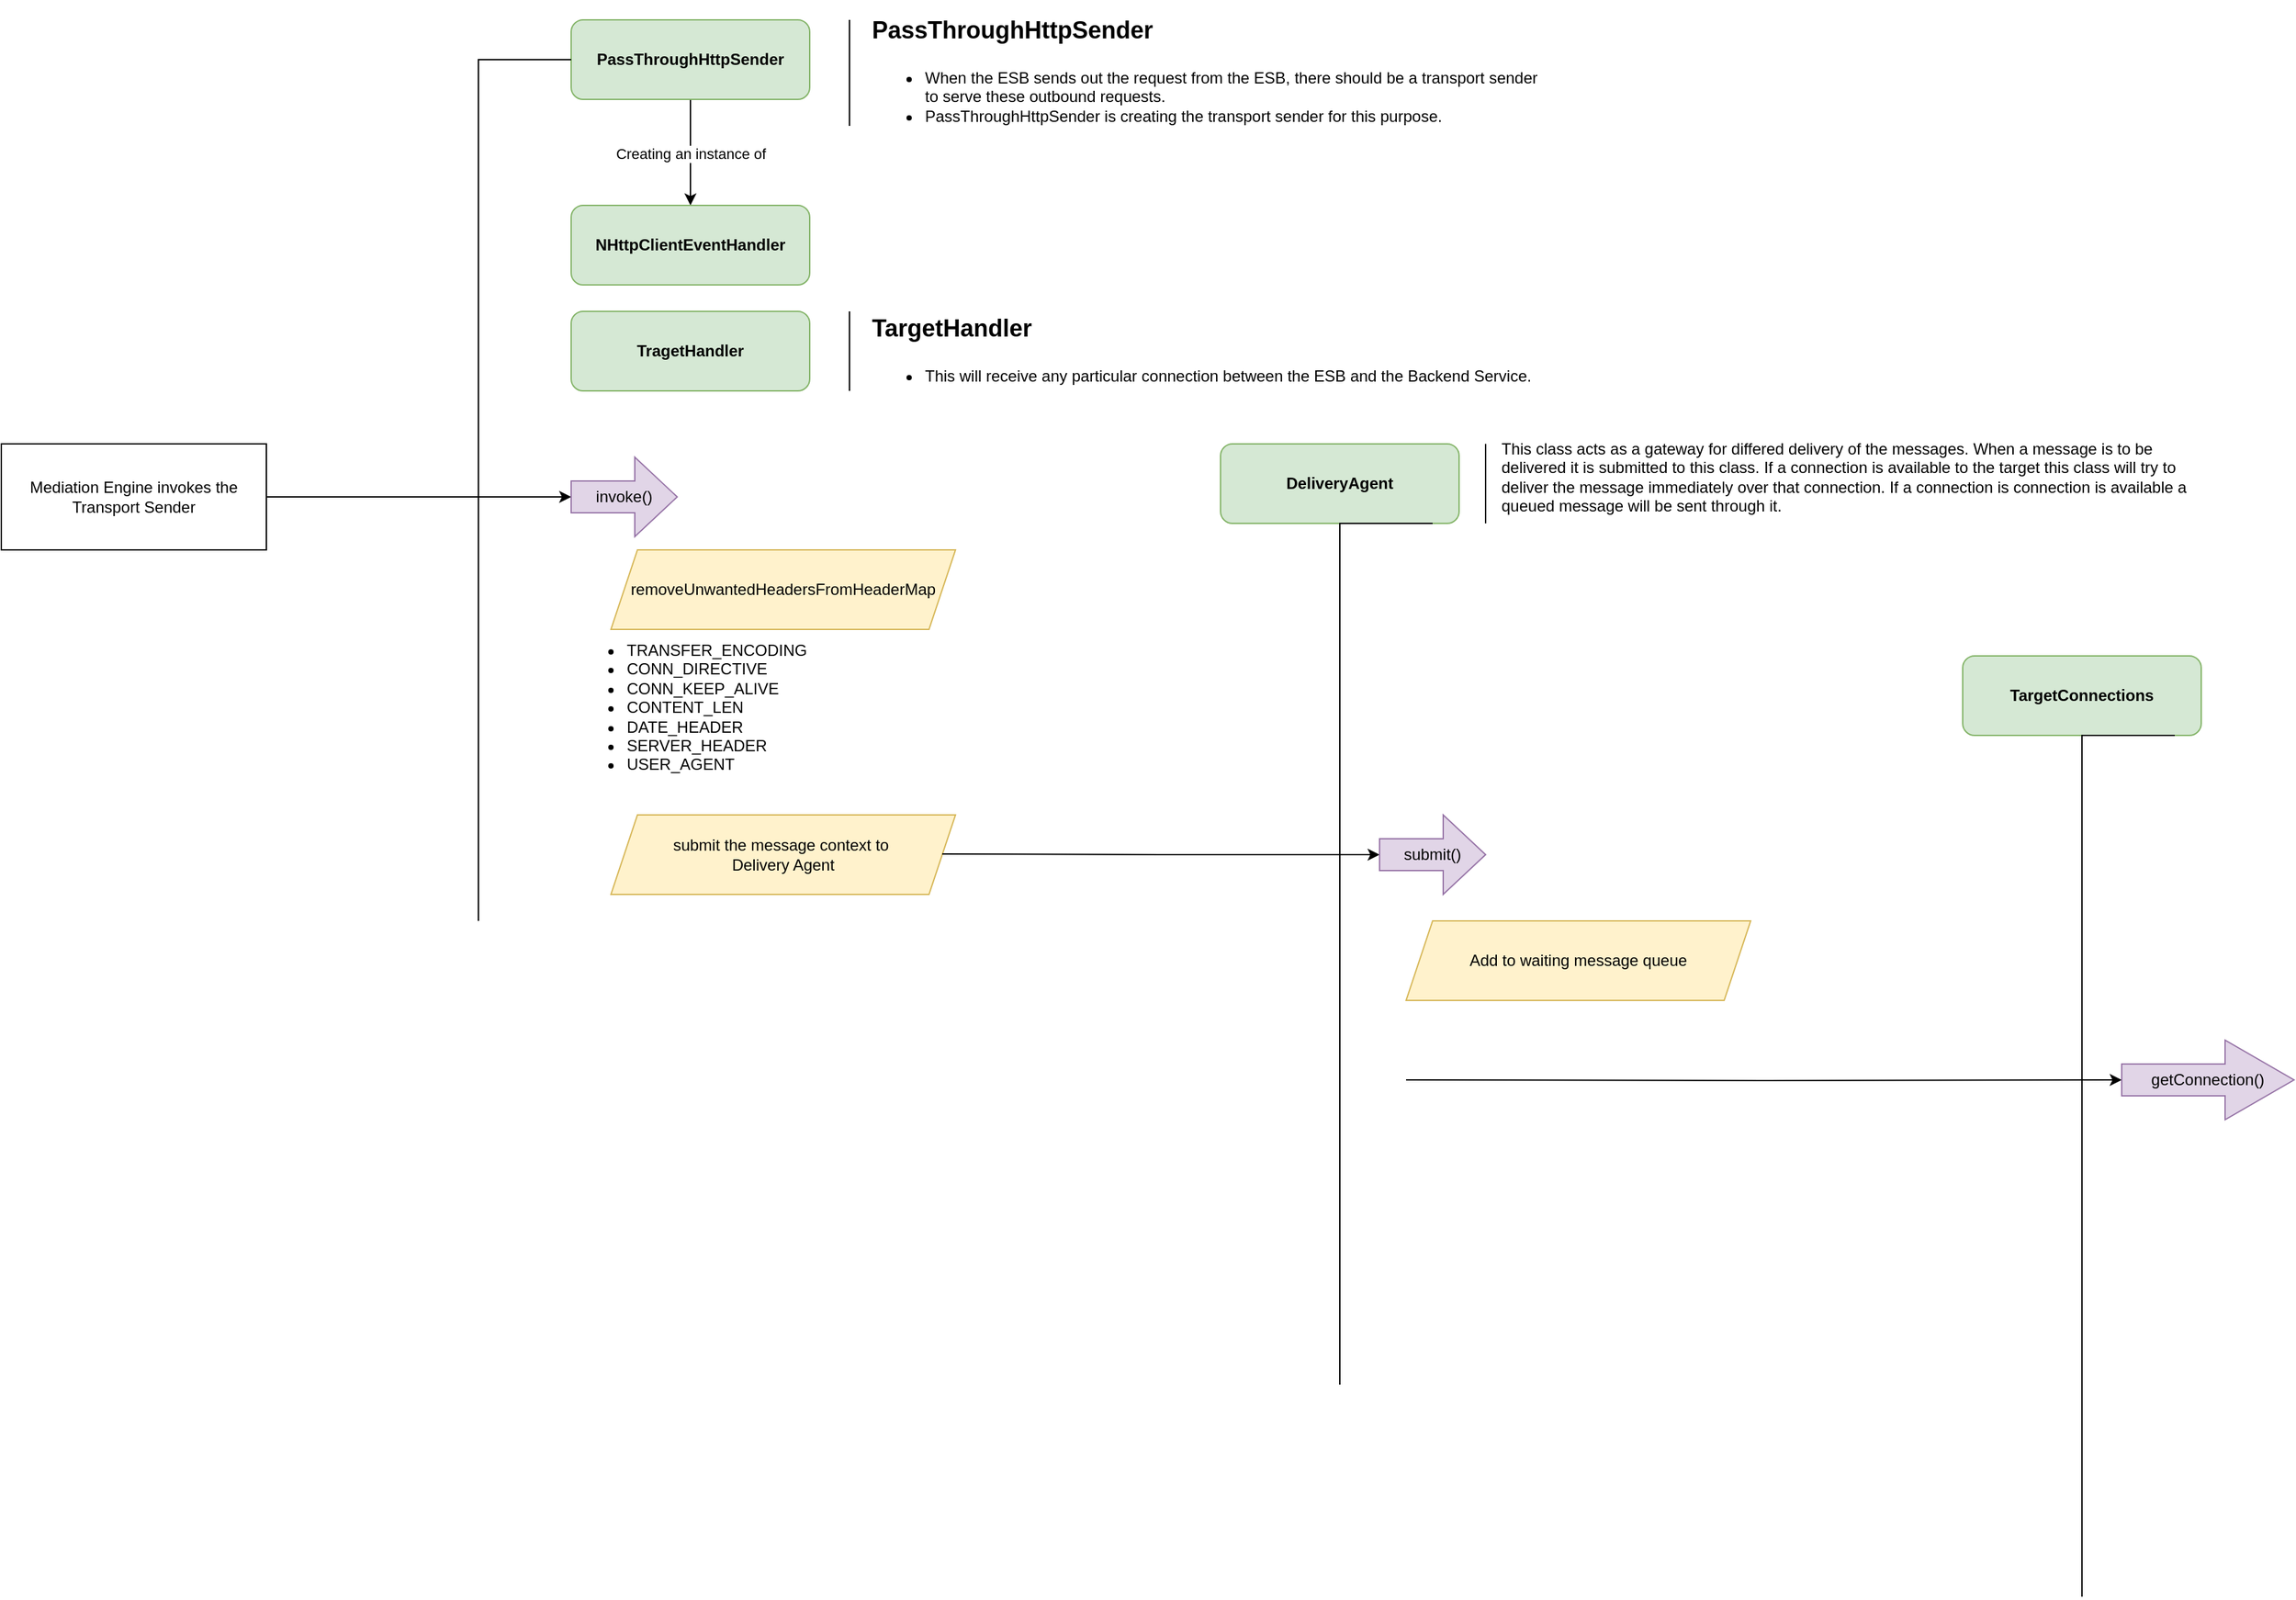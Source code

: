 <mxfile version="24.7.12">
  <diagram name="Page-1" id="kUZTissiPhQ5TNX4cp6k">
    <mxGraphModel dx="2092" dy="759" grid="1" gridSize="10" guides="1" tooltips="1" connect="1" arrows="1" fold="1" page="1" pageScale="1" pageWidth="850" pageHeight="1100" math="0" shadow="0">
      <root>
        <mxCell id="0" />
        <mxCell id="1" parent="0" />
        <mxCell id="2x_NMSYdj06jEzthqJtd-4" value="" style="edgeStyle=orthogonalEdgeStyle;rounded=0;orthogonalLoop=1;jettySize=auto;html=1;" parent="1" source="cZ6sNAModDM2r1EJZchp-1" target="2x_NMSYdj06jEzthqJtd-3" edge="1">
          <mxGeometry relative="1" as="geometry" />
        </mxCell>
        <mxCell id="2x_NMSYdj06jEzthqJtd-5" value="Creating an instance of" style="edgeLabel;html=1;align=center;verticalAlign=middle;resizable=0;points=[];" parent="2x_NMSYdj06jEzthqJtd-4" vertex="1" connectable="0">
          <mxGeometry x="0.025" relative="1" as="geometry">
            <mxPoint as="offset" />
          </mxGeometry>
        </mxCell>
        <mxCell id="cZ6sNAModDM2r1EJZchp-1" value="&lt;b&gt;PassThroughHttpSender&lt;/b&gt;" style="rounded=1;whiteSpace=wrap;html=1;fillColor=#d5e8d4;strokeColor=#82b366;" parent="1" vertex="1">
          <mxGeometry x="110" y="80" width="180" height="60" as="geometry" />
        </mxCell>
        <mxCell id="2x_NMSYdj06jEzthqJtd-1" value="" style="endArrow=none;html=1;rounded=0;" parent="1" edge="1">
          <mxGeometry width="50" height="50" relative="1" as="geometry">
            <mxPoint x="320" y="160" as="sourcePoint" />
            <mxPoint x="320" y="80" as="targetPoint" />
          </mxGeometry>
        </mxCell>
        <mxCell id="2x_NMSYdj06jEzthqJtd-2" value="&lt;h1 style=&quot;margin-top: 0px;&quot;&gt;&lt;font style=&quot;font-size: 18px;&quot;&gt;PassThroughHttpSender&lt;/font&gt;&lt;/h1&gt;&lt;p&gt;&lt;/p&gt;&lt;ul&gt;&lt;li&gt;When the ESB sends out the request from the ESB, there should be a transport sender to serve these outbound requests.&lt;/li&gt;&lt;li&gt;PassThroughHttpSender is creating the transport sender for this purpose.&lt;/li&gt;&lt;/ul&gt;&lt;p&gt;&lt;/p&gt;" style="text;html=1;whiteSpace=wrap;overflow=hidden;rounded=0;" parent="1" vertex="1">
          <mxGeometry x="335" y="65" width="505" height="95" as="geometry" />
        </mxCell>
        <mxCell id="2x_NMSYdj06jEzthqJtd-3" value="&lt;b&gt;NHttpClientEventHandler&lt;/b&gt;" style="whiteSpace=wrap;html=1;rounded=1;fillColor=#d5e8d4;strokeColor=#82b366;" parent="1" vertex="1">
          <mxGeometry x="110" y="220" width="180" height="60" as="geometry" />
        </mxCell>
        <mxCell id="zofTMtpKS0kl7reuxb2M-1" value="&lt;b&gt;TragetHandler&lt;/b&gt;" style="rounded=1;whiteSpace=wrap;html=1;fillColor=#d5e8d4;strokeColor=#82b366;" vertex="1" parent="1">
          <mxGeometry x="110" y="300" width="180" height="60" as="geometry" />
        </mxCell>
        <mxCell id="zofTMtpKS0kl7reuxb2M-2" value="" style="endArrow=none;html=1;rounded=0;" edge="1" parent="1">
          <mxGeometry width="50" height="50" relative="1" as="geometry">
            <mxPoint x="320" y="360" as="sourcePoint" />
            <mxPoint x="320" y="300" as="targetPoint" />
          </mxGeometry>
        </mxCell>
        <mxCell id="zofTMtpKS0kl7reuxb2M-3" value="&lt;h1 style=&quot;margin-top: 0px;&quot;&gt;&lt;font style=&quot;font-size: 18px;&quot;&gt;TargetHandler&lt;/font&gt;&lt;/h1&gt;&lt;p&gt;&lt;/p&gt;&lt;ul&gt;&lt;li&gt;&lt;span style=&quot;background-color: initial;&quot;&gt;This will receive any particular connection between the ESB and the Backend Service.&lt;/span&gt;&lt;br&gt;&lt;/li&gt;&lt;/ul&gt;&lt;p&gt;&lt;/p&gt;" style="text;html=1;whiteSpace=wrap;overflow=hidden;rounded=0;" vertex="1" parent="1">
          <mxGeometry x="335" y="290" width="505" height="70" as="geometry" />
        </mxCell>
        <mxCell id="zofTMtpKS0kl7reuxb2M-10" value="" style="edgeStyle=orthogonalEdgeStyle;rounded=0;orthogonalLoop=1;jettySize=auto;html=1;" edge="1" parent="1" source="zofTMtpKS0kl7reuxb2M-5" target="zofTMtpKS0kl7reuxb2M-9">
          <mxGeometry relative="1" as="geometry" />
        </mxCell>
        <mxCell id="zofTMtpKS0kl7reuxb2M-5" value="Mediation Engine invokes the Transport Sender" style="rounded=0;whiteSpace=wrap;html=1;" vertex="1" parent="1">
          <mxGeometry x="-320" y="400" width="200" height="80" as="geometry" />
        </mxCell>
        <mxCell id="zofTMtpKS0kl7reuxb2M-6" value="" style="endArrow=none;html=1;rounded=0;entryX=0;entryY=0.5;entryDx=0;entryDy=0;" edge="1" parent="1" target="cZ6sNAModDM2r1EJZchp-1">
          <mxGeometry width="50" height="50" relative="1" as="geometry">
            <mxPoint x="40" y="760" as="sourcePoint" />
            <mxPoint x="40" y="180" as="targetPoint" />
            <Array as="points">
              <mxPoint x="40" y="440" />
              <mxPoint x="40" y="110" />
            </Array>
          </mxGeometry>
        </mxCell>
        <mxCell id="zofTMtpKS0kl7reuxb2M-9" value="invoke()" style="shape=singleArrow;whiteSpace=wrap;html=1;arrowWidth=0.4;arrowSize=0.4;rounded=0;fillColor=#e1d5e7;strokeColor=#9673a6;" vertex="1" parent="1">
          <mxGeometry x="110" y="410" width="80" height="60" as="geometry" />
        </mxCell>
        <mxCell id="zofTMtpKS0kl7reuxb2M-13" value="&lt;span style=&quot;text-align: left;&quot;&gt;removeUnwantedHeadersFromHeaderMap&lt;/span&gt;" style="shape=parallelogram;perimeter=parallelogramPerimeter;whiteSpace=wrap;html=1;fixedSize=1;fillColor=#fff2cc;strokeColor=#d6b656;" vertex="1" parent="1">
          <mxGeometry x="140" y="480" width="260" height="60" as="geometry" />
        </mxCell>
        <mxCell id="zofTMtpKS0kl7reuxb2M-15" value="&lt;ul&gt;&lt;li&gt;TRANSFER_ENCODING&lt;br&gt;&lt;/li&gt;&lt;li&gt;CONN_DIRECTIVE&lt;br&gt;&lt;/li&gt;&lt;li&gt;CONN_KEEP_ALIVE&lt;br&gt;&lt;/li&gt;&lt;li&gt;CONTENT_LEN&lt;br&gt;&lt;/li&gt;&lt;li&gt;DATE_HEADER&lt;br&gt;&lt;/li&gt;&lt;li&gt;SERVER_HEADER&lt;br&gt;&lt;/li&gt;&lt;li&gt;USER_AGENT&lt;br&gt;&lt;/li&gt;&lt;/ul&gt;&lt;p&gt;&lt;/p&gt;" style="text;html=1;whiteSpace=wrap;overflow=hidden;rounded=0;" vertex="1" parent="1">
          <mxGeometry x="110" y="530" width="190" height="120" as="geometry" />
        </mxCell>
        <mxCell id="zofTMtpKS0kl7reuxb2M-18" value="&lt;b&gt;DeliveryAgent&lt;/b&gt;" style="rounded=1;whiteSpace=wrap;html=1;fillColor=#d5e8d4;strokeColor=#82b366;" vertex="1" parent="1">
          <mxGeometry x="600" y="400" width="180" height="60" as="geometry" />
        </mxCell>
        <mxCell id="zofTMtpKS0kl7reuxb2M-19" value="" style="endArrow=none;html=1;rounded=0;entryX=0;entryY=0.5;entryDx=0;entryDy=0;" edge="1" parent="1">
          <mxGeometry width="50" height="50" relative="1" as="geometry">
            <mxPoint x="690" y="1110" as="sourcePoint" />
            <mxPoint x="760" y="460" as="targetPoint" />
            <Array as="points">
              <mxPoint x="690" y="790" />
              <mxPoint x="690" y="460" />
            </Array>
          </mxGeometry>
        </mxCell>
        <mxCell id="zofTMtpKS0kl7reuxb2M-22" value="&lt;span style=&quot;text-align: left;&quot;&gt;submit the message context to&amp;nbsp;&lt;/span&gt;&lt;div&gt;&lt;span style=&quot;text-align: left;&quot;&gt;Delivery Agent&lt;/span&gt;&lt;/div&gt;" style="shape=parallelogram;perimeter=parallelogramPerimeter;whiteSpace=wrap;html=1;fixedSize=1;fillColor=#fff2cc;strokeColor=#d6b656;" vertex="1" parent="1">
          <mxGeometry x="140" y="680" width="260" height="60" as="geometry" />
        </mxCell>
        <mxCell id="zofTMtpKS0kl7reuxb2M-23" value="" style="edgeStyle=orthogonalEdgeStyle;rounded=0;orthogonalLoop=1;jettySize=auto;html=1;" edge="1" parent="1">
          <mxGeometry relative="1" as="geometry">
            <mxPoint x="390" y="709.5" as="sourcePoint" />
            <mxPoint x="720" y="710" as="targetPoint" />
          </mxGeometry>
        </mxCell>
        <mxCell id="zofTMtpKS0kl7reuxb2M-24" value="submit()" style="shape=singleArrow;whiteSpace=wrap;html=1;arrowWidth=0.4;arrowSize=0.4;rounded=0;fillColor=#e1d5e7;strokeColor=#9673a6;" vertex="1" parent="1">
          <mxGeometry x="720" y="680" width="80" height="60" as="geometry" />
        </mxCell>
        <mxCell id="zofTMtpKS0kl7reuxb2M-31" value="This class acts as a gateway for differed delivery of the messages. When a message is to be delivered it is submitted to this class. If a connection is available to the target this class will try to deliver the message immediately over that connection. If a connection is connection is available a queued message will be sent through it." style="text;whiteSpace=wrap;" vertex="1" parent="1">
          <mxGeometry x="810" y="390" width="520" height="80" as="geometry" />
        </mxCell>
        <mxCell id="zofTMtpKS0kl7reuxb2M-32" value="" style="endArrow=none;html=1;rounded=0;" edge="1" parent="1">
          <mxGeometry width="50" height="50" relative="1" as="geometry">
            <mxPoint x="800" y="460" as="sourcePoint" />
            <mxPoint x="800" y="400" as="targetPoint" />
          </mxGeometry>
        </mxCell>
        <mxCell id="zofTMtpKS0kl7reuxb2M-33" value="Add to waiting message queue" style="shape=parallelogram;perimeter=parallelogramPerimeter;whiteSpace=wrap;html=1;fixedSize=1;fillColor=#fff2cc;strokeColor=#d6b656;" vertex="1" parent="1">
          <mxGeometry x="740" y="760" width="260" height="60" as="geometry" />
        </mxCell>
        <mxCell id="zofTMtpKS0kl7reuxb2M-34" value="&lt;b&gt;TargetConnections&lt;/b&gt;" style="rounded=1;whiteSpace=wrap;html=1;fillColor=#d5e8d4;strokeColor=#82b366;" vertex="1" parent="1">
          <mxGeometry x="1160" y="560" width="180" height="60" as="geometry" />
        </mxCell>
        <mxCell id="zofTMtpKS0kl7reuxb2M-36" value="" style="endArrow=none;html=1;rounded=0;entryX=0;entryY=0.5;entryDx=0;entryDy=0;" edge="1" parent="1">
          <mxGeometry width="50" height="50" relative="1" as="geometry">
            <mxPoint x="1250" y="1270" as="sourcePoint" />
            <mxPoint x="1320" y="620" as="targetPoint" />
            <Array as="points">
              <mxPoint x="1250" y="950" />
              <mxPoint x="1250" y="620" />
            </Array>
          </mxGeometry>
        </mxCell>
        <mxCell id="zofTMtpKS0kl7reuxb2M-37" value="" style="edgeStyle=orthogonalEdgeStyle;rounded=0;orthogonalLoop=1;jettySize=auto;html=1;entryX=0;entryY=0.5;entryDx=0;entryDy=0;entryPerimeter=0;" edge="1" parent="1" target="zofTMtpKS0kl7reuxb2M-39">
          <mxGeometry relative="1" as="geometry">
            <mxPoint x="740" y="880" as="sourcePoint" />
            <mxPoint x="1260" y="880" as="targetPoint" />
          </mxGeometry>
        </mxCell>
        <mxCell id="zofTMtpKS0kl7reuxb2M-39" value="getConnection()" style="shape=singleArrow;whiteSpace=wrap;html=1;arrowWidth=0.4;arrowSize=0.4;rounded=0;fillColor=#e1d5e7;strokeColor=#9673a6;" vertex="1" parent="1">
          <mxGeometry x="1280" y="850" width="130" height="60" as="geometry" />
        </mxCell>
      </root>
    </mxGraphModel>
  </diagram>
</mxfile>
